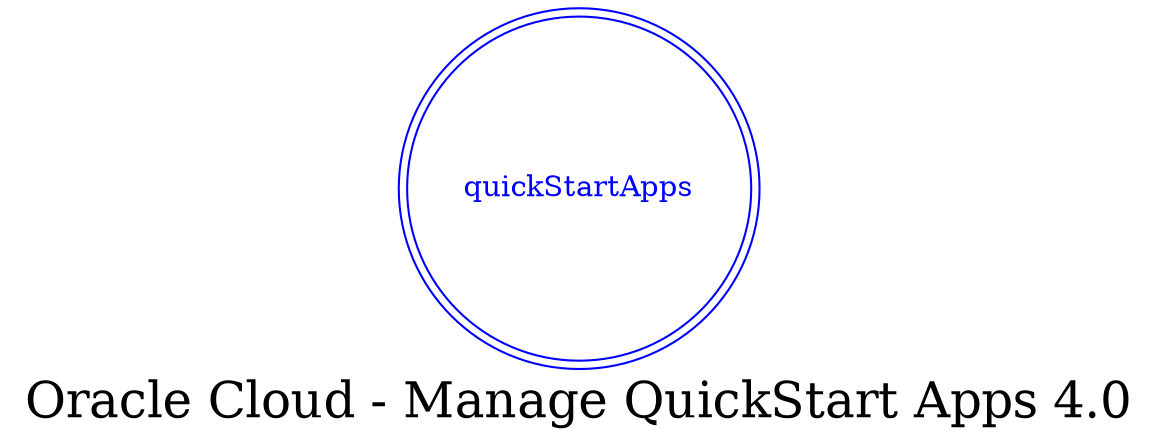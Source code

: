 digraph LexiconGraph {
graph[label="Oracle Cloud - Manage QuickStart Apps 4.0", fontsize=24]
splines=true
"quickStartApps" [color=blue, fontcolor=blue, shape=doublecircle]
}
